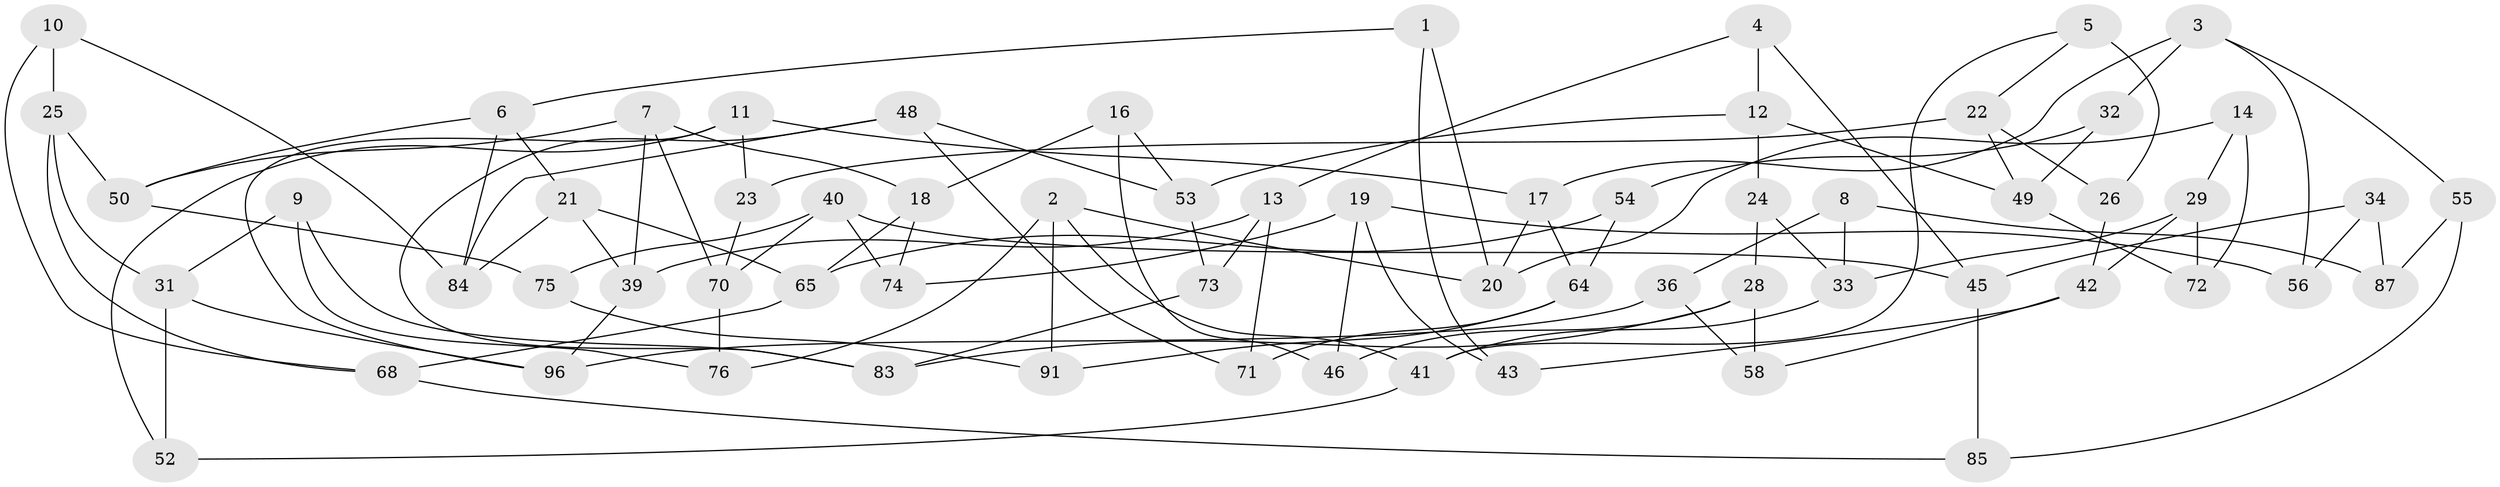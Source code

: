 // original degree distribution, {3: 1.0}
// Generated by graph-tools (version 1.1) at 2025/39/02/21/25 10:39:00]
// undirected, 64 vertices, 113 edges
graph export_dot {
graph [start="1"]
  node [color=gray90,style=filled];
  1;
  2 [super="+90"];
  3 [super="+15"];
  4;
  5 [super="+88"];
  6 [super="+93"];
  7 [super="+59"];
  8;
  9;
  10;
  11 [super="+27"];
  12 [super="+51"];
  13 [super="+47"];
  14;
  16;
  17 [super="+77"];
  18 [super="+60"];
  19 [super="+35"];
  20 [super="+44"];
  21 [super="+38"];
  22 [super="+97"];
  23;
  24;
  25 [super="+80"];
  26 [super="+62"];
  28 [super="+61"];
  29 [super="+30"];
  31 [super="+92"];
  32;
  33 [super="+37"];
  34;
  36;
  39 [super="+100"];
  40 [super="+95"];
  41 [super="+67"];
  42 [super="+57"];
  43;
  45 [super="+78"];
  46;
  48 [super="+63"];
  49 [super="+82"];
  50 [super="+69"];
  52;
  53 [super="+66"];
  54;
  55;
  56;
  58;
  64 [super="+81"];
  65 [super="+79"];
  68 [super="+99"];
  70 [super="+89"];
  71;
  72;
  73;
  74;
  75;
  76;
  83 [super="+86"];
  84 [super="+94"];
  85;
  87;
  91;
  96 [super="+98"];
  1 -- 20;
  1 -- 43;
  1 -- 6;
  2 -- 76;
  2 -- 91;
  2 -- 20;
  2 -- 41;
  3 -- 55;
  3 -- 17;
  3 -- 32;
  3 -- 56;
  4 -- 45;
  4 -- 13;
  4 -- 12;
  5 -- 26 [weight=2];
  5 -- 41;
  5 -- 22;
  6 -- 84;
  6 -- 50;
  6 -- 21;
  7 -- 18;
  7 -- 70;
  7 -- 50;
  7 -- 39;
  8 -- 87;
  8 -- 36;
  8 -- 33;
  9 -- 83;
  9 -- 76;
  9 -- 31;
  10 -- 68;
  10 -- 84;
  10 -- 25;
  11 -- 23;
  11 -- 96;
  11 -- 17;
  11 -- 52;
  12 -- 24;
  12 -- 49;
  12 -- 53;
  13 -- 71;
  13 -- 73;
  13 -- 39;
  14 -- 72;
  14 -- 29;
  14 -- 20;
  16 -- 53;
  16 -- 46;
  16 -- 18;
  17 -- 64;
  17 -- 20;
  18 -- 74;
  18 -- 65;
  19 -- 46;
  19 -- 74;
  19 -- 56;
  19 -- 43;
  21 -- 84;
  21 -- 39;
  21 -- 65;
  22 -- 23;
  22 -- 26;
  22 -- 49;
  23 -- 70;
  24 -- 28;
  24 -- 33;
  25 -- 50;
  25 -- 31;
  25 -- 68;
  26 -- 42;
  28 -- 58;
  28 -- 46;
  28 -- 83;
  29 -- 72;
  29 -- 42;
  29 -- 33;
  31 -- 52;
  31 -- 96;
  32 -- 54;
  32 -- 49;
  33 -- 41;
  34 -- 45;
  34 -- 87;
  34 -- 56;
  36 -- 58;
  36 -- 96;
  39 -- 96;
  40 -- 75;
  40 -- 45;
  40 -- 74;
  40 -- 70;
  41 -- 52;
  42 -- 43;
  42 -- 58;
  45 -- 85;
  48 -- 71;
  48 -- 53;
  48 -- 84;
  48 -- 83;
  49 -- 72;
  50 -- 75;
  53 -- 73;
  54 -- 65;
  54 -- 64;
  55 -- 85;
  55 -- 87;
  64 -- 71;
  64 -- 91;
  65 -- 68;
  68 -- 85;
  70 -- 76;
  73 -- 83;
  75 -- 91;
}
